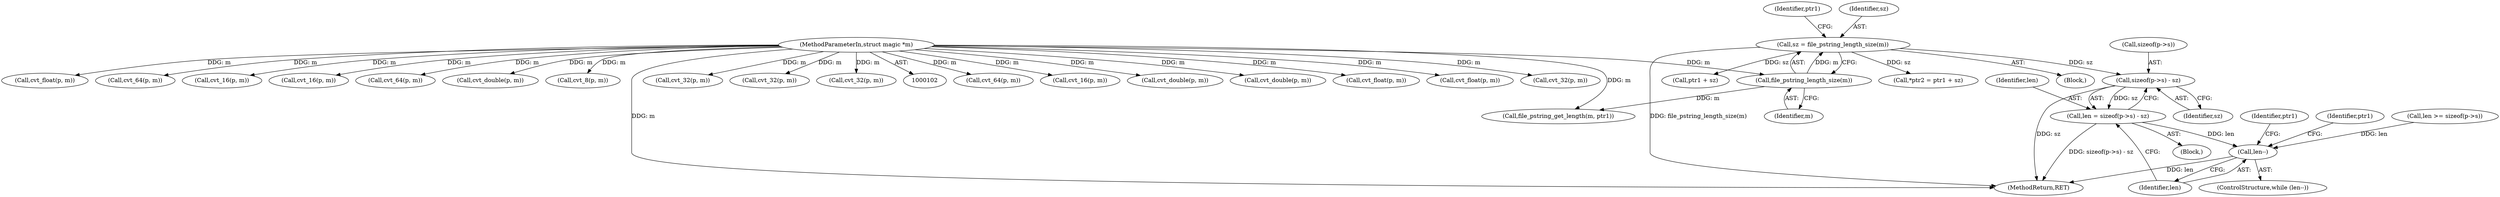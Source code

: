 digraph "0_file_27a14bc7ba285a0a5ebfdb55e54001aa11932b08@API" {
"1000206" [label="(Call,sizeof(p->s) - sz)"];
"1000174" [label="(Call,sz = file_pstring_length_size(m))"];
"1000176" [label="(Call,file_pstring_length_size(m))"];
"1000104" [label="(MethodParameterIn,struct magic *m)"];
"1000204" [label="(Call,len = sizeof(p->s) - sz)"];
"1000213" [label="(Call,len--)"];
"1000391" [label="(Call,cvt_64(p, m))"];
"1000203" [label="(Block,)"];
"1000174" [label="(Call,sz = file_pstring_length_size(m))"];
"1000193" [label="(Call,file_pstring_get_length(m, ptr1))"];
"1000248" [label="(Call,cvt_16(p, m))"];
"1000712" [label="(Call,cvt_double(p, m))"];
"1000197" [label="(Call,len >= sizeof(p->s))"];
"1000218" [label="(Identifier,ptr1)"];
"1000176" [label="(Call,file_pstring_length_size(m))"];
"1000886" [label="(Call,cvt_double(p, m))"];
"1000205" [label="(Identifier,len)"];
"1000706" [label="(Call,cvt_float(p, m))"];
"1000206" [label="(Call,sizeof(p->s) - sz)"];
"1000207" [label="(Call,sizeof(p->s))"];
"1000659" [label="(Call,cvt_float(p, m))"];
"1000180" [label="(Identifier,ptr1)"];
"1000463" [label="(Call,cvt_32(p, m))"];
"1000612" [label="(Call,cvt_float(p, m))"];
"1000204" [label="(Call,len = sizeof(p->s) - sz)"];
"1000175" [label="(Identifier,sz)"];
"1000148" [label="(Call,cvt_64(p, m))"];
"1000213" [label="(Call,len--)"];
"1000416" [label="(Call,cvt_16(p, m))"];
"1000185" [label="(Call,*ptr2 = ptr1 + sz)"];
"1000131" [label="(Call,cvt_16(p, m))"];
"1000172" [label="(Block,)"];
"1000559" [label="(Call,cvt_64(p, m))"];
"1000799" [label="(Call,cvt_double(p, m))"];
"1000125" [label="(Call,cvt_8(p, m))"];
"1000908" [label="(MethodReturn,RET)"];
"1000139" [label="(Call,cvt_32(p, m))"];
"1000224" [label="(Identifier,ptr1)"];
"1000212" [label="(ControlStructure,while (len--))"];
"1000177" [label="(Identifier,m)"];
"1000104" [label="(MethodParameterIn,struct magic *m)"];
"1000211" [label="(Identifier,sz)"];
"1000214" [label="(Identifier,len)"];
"1000606" [label="(Call,cvt_32(p, m))"];
"1000187" [label="(Call,ptr1 + sz)"];
"1000295" [label="(Call,cvt_32(p, m))"];
"1000206" -> "1000204"  [label="AST: "];
"1000206" -> "1000211"  [label="CFG: "];
"1000207" -> "1000206"  [label="AST: "];
"1000211" -> "1000206"  [label="AST: "];
"1000204" -> "1000206"  [label="CFG: "];
"1000206" -> "1000908"  [label="DDG: sz"];
"1000206" -> "1000204"  [label="DDG: sz"];
"1000174" -> "1000206"  [label="DDG: sz"];
"1000174" -> "1000172"  [label="AST: "];
"1000174" -> "1000176"  [label="CFG: "];
"1000175" -> "1000174"  [label="AST: "];
"1000176" -> "1000174"  [label="AST: "];
"1000180" -> "1000174"  [label="CFG: "];
"1000174" -> "1000908"  [label="DDG: file_pstring_length_size(m)"];
"1000176" -> "1000174"  [label="DDG: m"];
"1000174" -> "1000185"  [label="DDG: sz"];
"1000174" -> "1000187"  [label="DDG: sz"];
"1000176" -> "1000177"  [label="CFG: "];
"1000177" -> "1000176"  [label="AST: "];
"1000104" -> "1000176"  [label="DDG: m"];
"1000176" -> "1000193"  [label="DDG: m"];
"1000104" -> "1000102"  [label="AST: "];
"1000104" -> "1000908"  [label="DDG: m"];
"1000104" -> "1000125"  [label="DDG: m"];
"1000104" -> "1000131"  [label="DDG: m"];
"1000104" -> "1000139"  [label="DDG: m"];
"1000104" -> "1000148"  [label="DDG: m"];
"1000104" -> "1000193"  [label="DDG: m"];
"1000104" -> "1000248"  [label="DDG: m"];
"1000104" -> "1000295"  [label="DDG: m"];
"1000104" -> "1000391"  [label="DDG: m"];
"1000104" -> "1000416"  [label="DDG: m"];
"1000104" -> "1000463"  [label="DDG: m"];
"1000104" -> "1000559"  [label="DDG: m"];
"1000104" -> "1000606"  [label="DDG: m"];
"1000104" -> "1000612"  [label="DDG: m"];
"1000104" -> "1000659"  [label="DDG: m"];
"1000104" -> "1000706"  [label="DDG: m"];
"1000104" -> "1000712"  [label="DDG: m"];
"1000104" -> "1000799"  [label="DDG: m"];
"1000104" -> "1000886"  [label="DDG: m"];
"1000204" -> "1000203"  [label="AST: "];
"1000205" -> "1000204"  [label="AST: "];
"1000214" -> "1000204"  [label="CFG: "];
"1000204" -> "1000908"  [label="DDG: sizeof(p->s) - sz"];
"1000204" -> "1000213"  [label="DDG: len"];
"1000213" -> "1000212"  [label="AST: "];
"1000213" -> "1000214"  [label="CFG: "];
"1000214" -> "1000213"  [label="AST: "];
"1000218" -> "1000213"  [label="CFG: "];
"1000224" -> "1000213"  [label="CFG: "];
"1000213" -> "1000908"  [label="DDG: len"];
"1000197" -> "1000213"  [label="DDG: len"];
}
